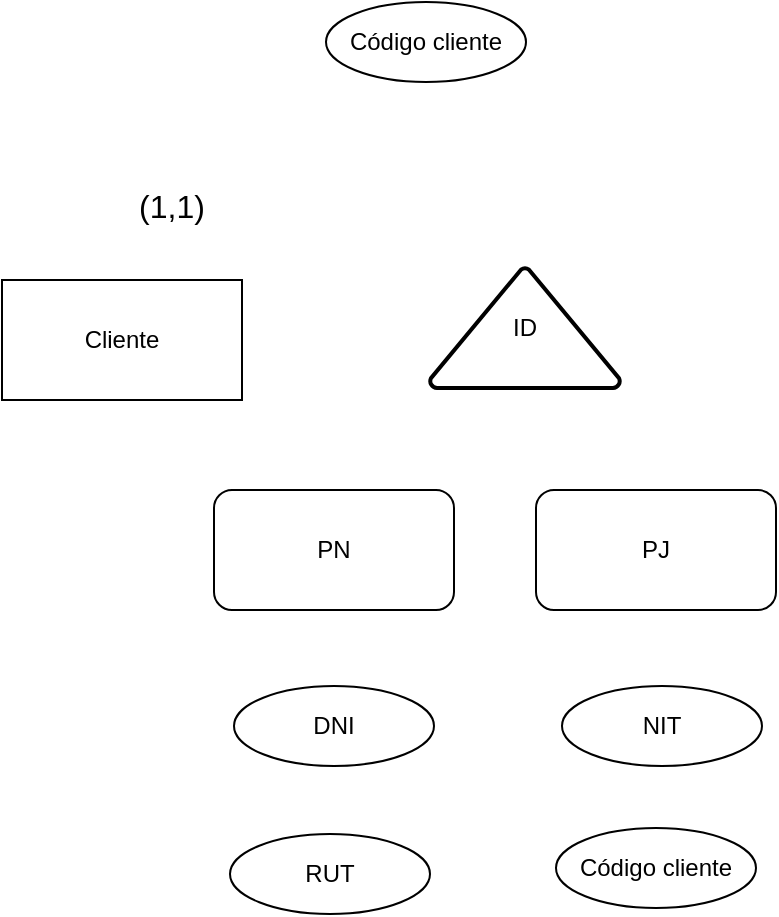 <mxfile version="26.3.0">
  <diagram name="Página-1" id="D1wddHGctTul5iZEFQTd">
    <mxGraphModel dx="703" dy="828" grid="0" gridSize="10" guides="1" tooltips="1" connect="1" arrows="1" fold="1" page="0" pageScale="1" pageWidth="827" pageHeight="1169" math="0" shadow="0">
      <root>
        <mxCell id="0" />
        <mxCell id="1" parent="0" />
        <mxCell id="CA4QrtzZhdRamv6jyp4y-1" value="Cliente" style="rounded=0;whiteSpace=wrap;html=1;" vertex="1" parent="1">
          <mxGeometry x="140" y="170" width="120" height="60" as="geometry" />
        </mxCell>
        <mxCell id="CA4QrtzZhdRamv6jyp4y-3" value="ID" style="strokeWidth=2;html=1;shape=mxgraph.flowchart.extract_or_measurement;whiteSpace=wrap;" vertex="1" parent="1">
          <mxGeometry x="354" y="164" width="95" height="60" as="geometry" />
        </mxCell>
        <mxCell id="CA4QrtzZhdRamv6jyp4y-5" value="PN" style="rounded=1;whiteSpace=wrap;html=1;" vertex="1" parent="1">
          <mxGeometry x="246" y="275" width="120" height="60" as="geometry" />
        </mxCell>
        <mxCell id="CA4QrtzZhdRamv6jyp4y-6" value="PJ" style="rounded=1;whiteSpace=wrap;html=1;" vertex="1" parent="1">
          <mxGeometry x="407" y="275" width="120" height="60" as="geometry" />
        </mxCell>
        <mxCell id="CA4QrtzZhdRamv6jyp4y-9" value="Código cliente" style="ellipse;whiteSpace=wrap;html=1;align=center;newEdgeStyle={&quot;edgeStyle&quot;:&quot;entityRelationEdgeStyle&quot;,&quot;startArrow&quot;:&quot;none&quot;,&quot;endArrow&quot;:&quot;none&quot;,&quot;segment&quot;:10,&quot;curved&quot;:1,&quot;sourcePerimeterSpacing&quot;:0,&quot;targetPerimeterSpacing&quot;:0};treeFolding=1;treeMoving=1;" vertex="1" parent="1">
          <mxGeometry x="302" y="31" width="100" height="40" as="geometry" />
        </mxCell>
        <mxCell id="CA4QrtzZhdRamv6jyp4y-10" value="(1,1)" style="text;strokeColor=none;fillColor=none;html=1;align=center;verticalAlign=middle;whiteSpace=wrap;rounded=0;fontSize=16;" vertex="1" parent="1">
          <mxGeometry x="195" y="118" width="60" height="30" as="geometry" />
        </mxCell>
        <mxCell id="CA4QrtzZhdRamv6jyp4y-11" value="Código cliente" style="ellipse;whiteSpace=wrap;html=1;align=center;newEdgeStyle={&quot;edgeStyle&quot;:&quot;entityRelationEdgeStyle&quot;,&quot;startArrow&quot;:&quot;none&quot;,&quot;endArrow&quot;:&quot;none&quot;,&quot;segment&quot;:10,&quot;curved&quot;:1,&quot;sourcePerimeterSpacing&quot;:0,&quot;targetPerimeterSpacing&quot;:0};treeFolding=1;treeMoving=1;" vertex="1" parent="1">
          <mxGeometry x="417" y="444" width="100" height="40" as="geometry" />
        </mxCell>
        <mxCell id="CA4QrtzZhdRamv6jyp4y-12" value="NIT" style="ellipse;whiteSpace=wrap;html=1;align=center;newEdgeStyle={&quot;edgeStyle&quot;:&quot;entityRelationEdgeStyle&quot;,&quot;startArrow&quot;:&quot;none&quot;,&quot;endArrow&quot;:&quot;none&quot;,&quot;segment&quot;:10,&quot;curved&quot;:1,&quot;sourcePerimeterSpacing&quot;:0,&quot;targetPerimeterSpacing&quot;:0};treeFolding=1;treeMoving=1;" vertex="1" parent="1">
          <mxGeometry x="420" y="373" width="100" height="40" as="geometry" />
        </mxCell>
        <mxCell id="CA4QrtzZhdRamv6jyp4y-13" value="RUT" style="ellipse;whiteSpace=wrap;html=1;align=center;newEdgeStyle={&quot;edgeStyle&quot;:&quot;entityRelationEdgeStyle&quot;,&quot;startArrow&quot;:&quot;none&quot;,&quot;endArrow&quot;:&quot;none&quot;,&quot;segment&quot;:10,&quot;curved&quot;:1,&quot;sourcePerimeterSpacing&quot;:0,&quot;targetPerimeterSpacing&quot;:0};treeFolding=1;treeMoving=1;" vertex="1" parent="1">
          <mxGeometry x="254" y="447" width="100" height="40" as="geometry" />
        </mxCell>
        <mxCell id="CA4QrtzZhdRamv6jyp4y-14" value="DNI" style="ellipse;whiteSpace=wrap;html=1;align=center;newEdgeStyle={&quot;edgeStyle&quot;:&quot;entityRelationEdgeStyle&quot;,&quot;startArrow&quot;:&quot;none&quot;,&quot;endArrow&quot;:&quot;none&quot;,&quot;segment&quot;:10,&quot;curved&quot;:1,&quot;sourcePerimeterSpacing&quot;:0,&quot;targetPerimeterSpacing&quot;:0};treeFolding=1;treeMoving=1;" vertex="1" parent="1">
          <mxGeometry x="256" y="373" width="100" height="40" as="geometry" />
        </mxCell>
      </root>
    </mxGraphModel>
  </diagram>
</mxfile>
